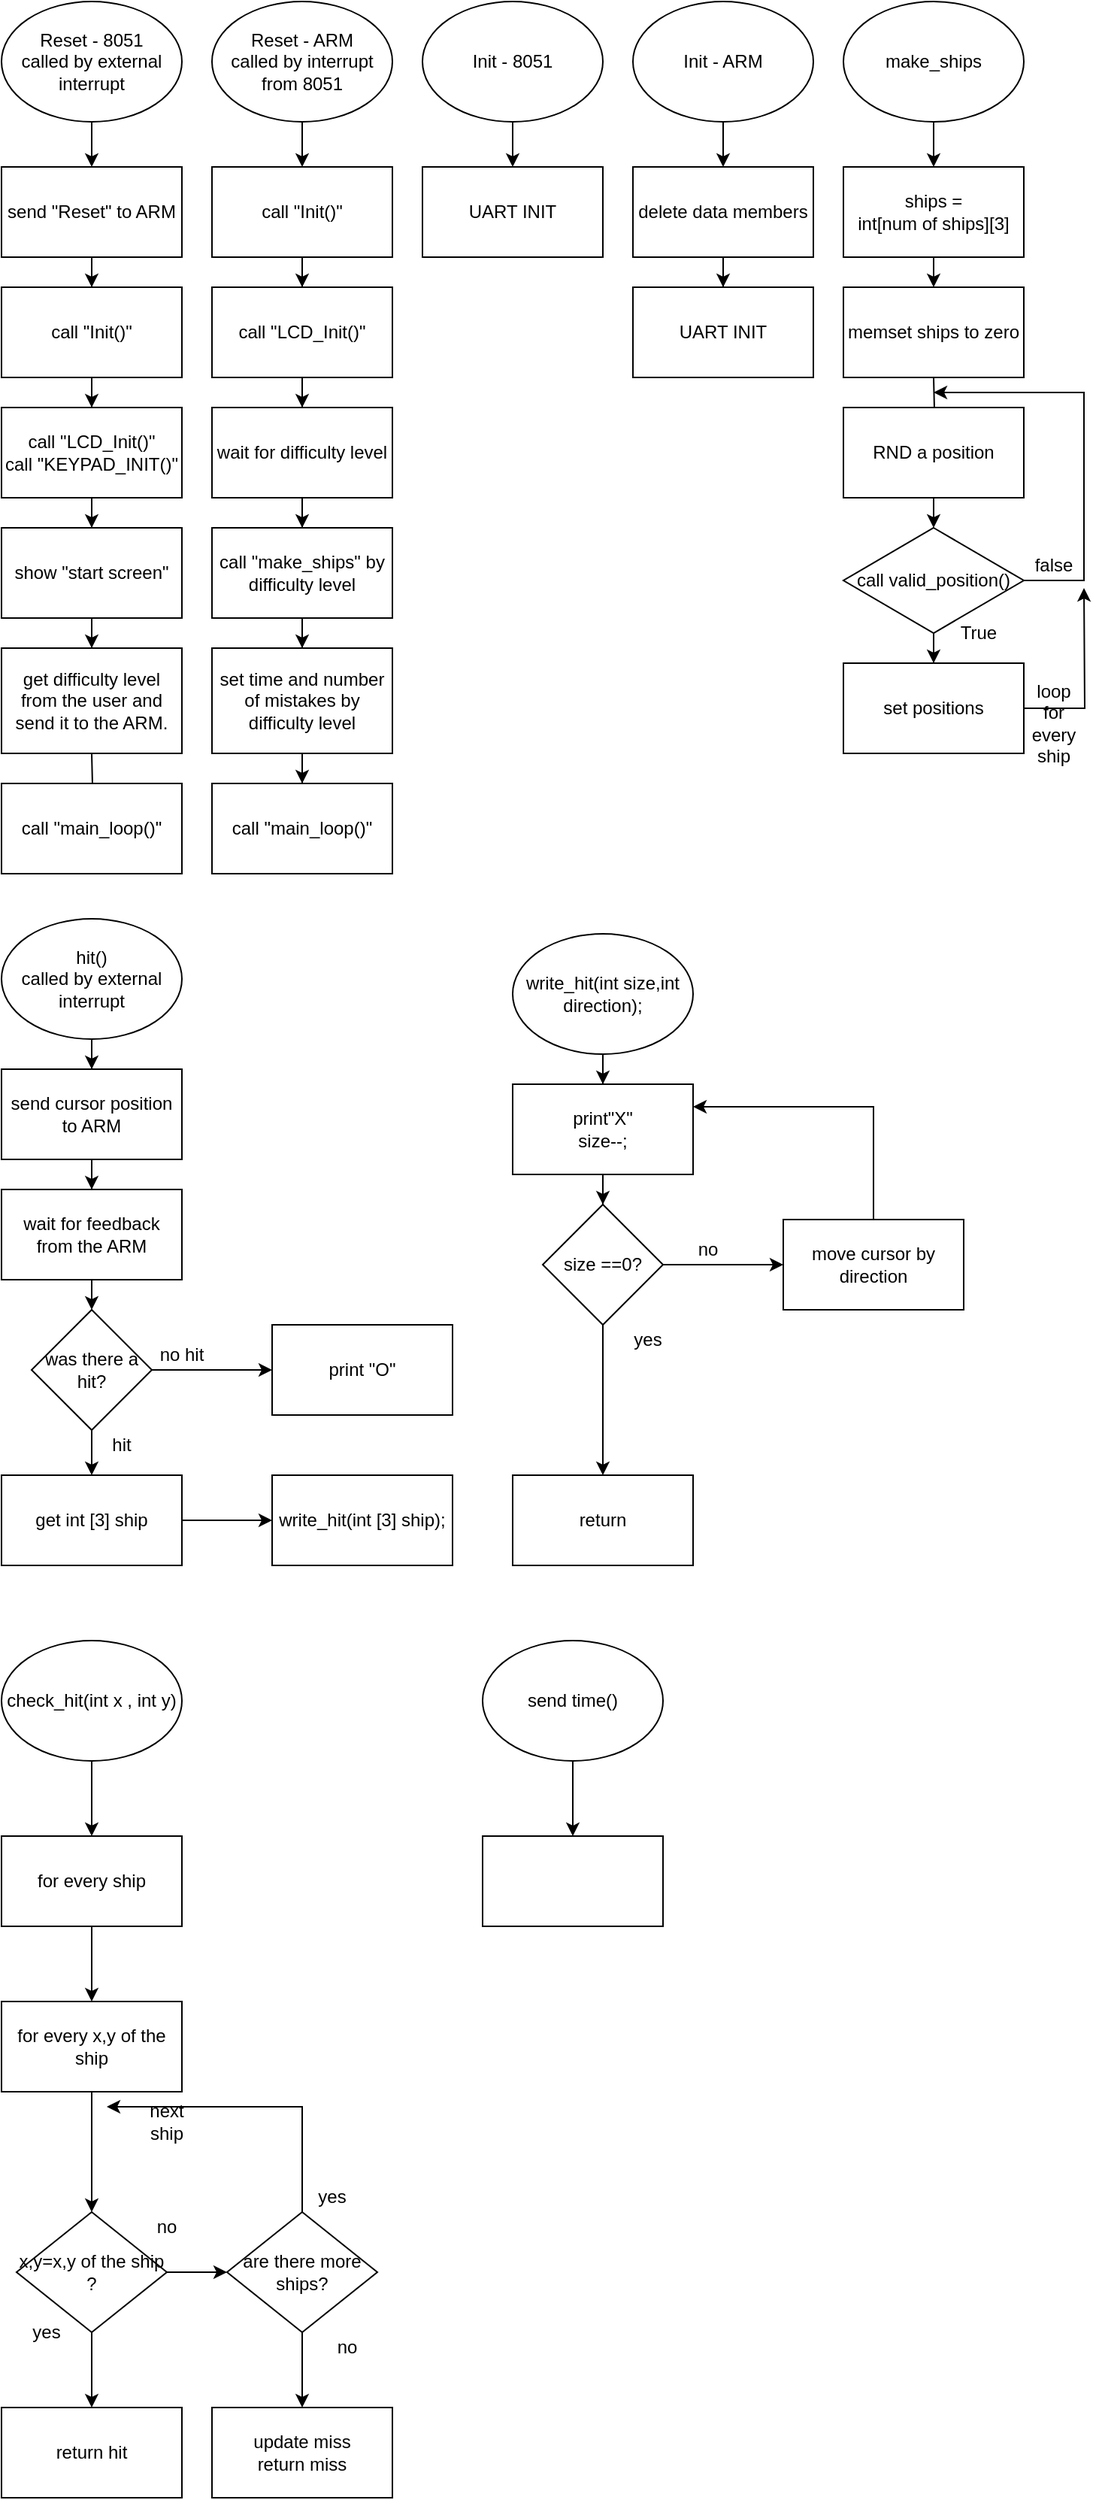 <mxfile version="10.7.7" type="device"><diagram id="xLFcLaR1ktR-1Xepkl2k" name="Page-1"><mxGraphModel dx="849" dy="828" grid="1" gridSize="10" guides="1" tooltips="1" connect="1" arrows="1" fold="1" page="1" pageScale="1" pageWidth="850" pageHeight="1100" math="0" shadow="0"><root><mxCell id="0"/><mxCell id="1" parent="0"/><mxCell id="1iO3eZems2gTbw6EVcsq-3" value="" style="edgeStyle=orthogonalEdgeStyle;rounded=0;orthogonalLoop=1;jettySize=auto;html=1;" edge="1" parent="1" source="1iO3eZems2gTbw6EVcsq-1" target="1iO3eZems2gTbw6EVcsq-2"><mxGeometry relative="1" as="geometry"/></mxCell><mxCell id="1iO3eZems2gTbw6EVcsq-1" value="Reset - 8051&lt;br&gt;called by external interrupt&lt;br&gt;" style="ellipse;whiteSpace=wrap;html=1;" vertex="1" parent="1"><mxGeometry x="20" y="20" width="120" height="80" as="geometry"/></mxCell><mxCell id="1iO3eZems2gTbw6EVcsq-5" value="" style="edgeStyle=orthogonalEdgeStyle;rounded=0;orthogonalLoop=1;jettySize=auto;html=1;" edge="1" parent="1" source="1iO3eZems2gTbw6EVcsq-2" target="1iO3eZems2gTbw6EVcsq-4"><mxGeometry relative="1" as="geometry"/></mxCell><mxCell id="1iO3eZems2gTbw6EVcsq-2" value="send &quot;Reset&quot; to ARM" style="rounded=0;whiteSpace=wrap;html=1;" vertex="1" parent="1"><mxGeometry x="20" y="130" width="120" height="60" as="geometry"/></mxCell><mxCell id="1iO3eZems2gTbw6EVcsq-7" value="" style="edgeStyle=orthogonalEdgeStyle;rounded=0;orthogonalLoop=1;jettySize=auto;html=1;" edge="1" parent="1" source="1iO3eZems2gTbw6EVcsq-4" target="1iO3eZems2gTbw6EVcsq-6"><mxGeometry relative="1" as="geometry"/></mxCell><mxCell id="1iO3eZems2gTbw6EVcsq-4" value="call &quot;Init()&quot;" style="rounded=0;whiteSpace=wrap;html=1;" vertex="1" parent="1"><mxGeometry x="20" y="210" width="120" height="60" as="geometry"/></mxCell><mxCell id="1iO3eZems2gTbw6EVcsq-9" value="" style="edgeStyle=orthogonalEdgeStyle;rounded=0;orthogonalLoop=1;jettySize=auto;html=1;" edge="1" parent="1" source="1iO3eZems2gTbw6EVcsq-6" target="1iO3eZems2gTbw6EVcsq-8"><mxGeometry relative="1" as="geometry"/></mxCell><mxCell id="1iO3eZems2gTbw6EVcsq-6" value="call &quot;LCD_Init()&quot;&lt;br&gt;call &quot;KEYPAD_INIT()&quot;&lt;br&gt;" style="rounded=0;whiteSpace=wrap;html=1;" vertex="1" parent="1"><mxGeometry x="20" y="290" width="120" height="60" as="geometry"/></mxCell><mxCell id="1iO3eZems2gTbw6EVcsq-11" value="" style="edgeStyle=orthogonalEdgeStyle;rounded=0;orthogonalLoop=1;jettySize=auto;html=1;" edge="1" parent="1" source="1iO3eZems2gTbw6EVcsq-8" target="1iO3eZems2gTbw6EVcsq-10"><mxGeometry relative="1" as="geometry"/></mxCell><mxCell id="1iO3eZems2gTbw6EVcsq-8" value="show &quot;start screen&quot;" style="rounded=0;whiteSpace=wrap;html=1;" vertex="1" parent="1"><mxGeometry x="20" y="370" width="120" height="60" as="geometry"/></mxCell><mxCell id="1iO3eZems2gTbw6EVcsq-10" value="get difficulty level from the user and send it to the ARM." style="rounded=0;whiteSpace=wrap;html=1;" vertex="1" parent="1"><mxGeometry x="20" y="450" width="120" height="70" as="geometry"/></mxCell><mxCell id="1iO3eZems2gTbw6EVcsq-15" value="" style="edgeStyle=orthogonalEdgeStyle;rounded=0;orthogonalLoop=1;jettySize=auto;html=1;" edge="1" parent="1" target="1iO3eZems2gTbw6EVcsq-14"><mxGeometry relative="1" as="geometry"><mxPoint x="80" y="520" as="sourcePoint"/></mxGeometry></mxCell><mxCell id="1iO3eZems2gTbw6EVcsq-14" value="call &quot;main_loop()&quot;&lt;br&gt;" style="rounded=0;whiteSpace=wrap;html=1;" vertex="1" parent="1"><mxGeometry x="20" y="540" width="120" height="60" as="geometry"/></mxCell><mxCell id="1iO3eZems2gTbw6EVcsq-21" value="" style="edgeStyle=orthogonalEdgeStyle;rounded=0;orthogonalLoop=1;jettySize=auto;html=1;" edge="1" parent="1" source="1iO3eZems2gTbw6EVcsq-16" target="1iO3eZems2gTbw6EVcsq-18"><mxGeometry relative="1" as="geometry"/></mxCell><mxCell id="1iO3eZems2gTbw6EVcsq-16" value="Reset - ARM&lt;br&gt;called by interrupt from 8051&lt;br&gt;" style="ellipse;whiteSpace=wrap;html=1;" vertex="1" parent="1"><mxGeometry x="160" y="20" width="120" height="80" as="geometry"/></mxCell><mxCell id="1iO3eZems2gTbw6EVcsq-17" value="" style="edgeStyle=orthogonalEdgeStyle;rounded=0;orthogonalLoop=1;jettySize=auto;html=1;" edge="1" parent="1" source="1iO3eZems2gTbw6EVcsq-18" target="1iO3eZems2gTbw6EVcsq-20"><mxGeometry relative="1" as="geometry"/></mxCell><mxCell id="1iO3eZems2gTbw6EVcsq-18" value="call &quot;Init()&quot;" style="rounded=0;whiteSpace=wrap;html=1;" vertex="1" parent="1"><mxGeometry x="160" y="130" width="120" height="60" as="geometry"/></mxCell><mxCell id="1iO3eZems2gTbw6EVcsq-23" value="" style="edgeStyle=orthogonalEdgeStyle;rounded=0;orthogonalLoop=1;jettySize=auto;html=1;" edge="1" parent="1" source="1iO3eZems2gTbw6EVcsq-20" target="1iO3eZems2gTbw6EVcsq-22"><mxGeometry relative="1" as="geometry"/></mxCell><mxCell id="1iO3eZems2gTbw6EVcsq-20" value="call &quot;LCD_Init()&quot;&lt;br&gt;" style="rounded=0;whiteSpace=wrap;html=1;" vertex="1" parent="1"><mxGeometry x="160" y="210" width="120" height="60" as="geometry"/></mxCell><mxCell id="1iO3eZems2gTbw6EVcsq-25" value="" style="edgeStyle=orthogonalEdgeStyle;rounded=0;orthogonalLoop=1;jettySize=auto;html=1;" edge="1" parent="1" source="1iO3eZems2gTbw6EVcsq-22" target="1iO3eZems2gTbw6EVcsq-24"><mxGeometry relative="1" as="geometry"/></mxCell><mxCell id="1iO3eZems2gTbw6EVcsq-22" value="wait for difficulty level" style="rounded=0;whiteSpace=wrap;html=1;" vertex="1" parent="1"><mxGeometry x="160" y="290" width="120" height="60" as="geometry"/></mxCell><mxCell id="1iO3eZems2gTbw6EVcsq-27" value="" style="edgeStyle=orthogonalEdgeStyle;rounded=0;orthogonalLoop=1;jettySize=auto;html=1;" edge="1" parent="1" source="1iO3eZems2gTbw6EVcsq-24" target="1iO3eZems2gTbw6EVcsq-26"><mxGeometry relative="1" as="geometry"/></mxCell><mxCell id="1iO3eZems2gTbw6EVcsq-24" value="call &quot;make_ships&quot; by difficulty level" style="rounded=0;whiteSpace=wrap;html=1;" vertex="1" parent="1"><mxGeometry x="160" y="370" width="120" height="60" as="geometry"/></mxCell><mxCell id="1iO3eZems2gTbw6EVcsq-29" value="" style="edgeStyle=orthogonalEdgeStyle;rounded=0;orthogonalLoop=1;jettySize=auto;html=1;" edge="1" parent="1" source="1iO3eZems2gTbw6EVcsq-26" target="1iO3eZems2gTbw6EVcsq-28"><mxGeometry relative="1" as="geometry"/></mxCell><mxCell id="1iO3eZems2gTbw6EVcsq-26" value="set time and number of mistakes by difficulty level" style="rounded=0;whiteSpace=wrap;html=1;" vertex="1" parent="1"><mxGeometry x="160" y="450" width="120" height="70" as="geometry"/></mxCell><mxCell id="1iO3eZems2gTbw6EVcsq-28" value="call &quot;main_loop()&quot;" style="rounded=0;whiteSpace=wrap;html=1;" vertex="1" parent="1"><mxGeometry x="160" y="540" width="120" height="60" as="geometry"/></mxCell><mxCell id="1iO3eZems2gTbw6EVcsq-32" value="" style="edgeStyle=orthogonalEdgeStyle;rounded=0;orthogonalLoop=1;jettySize=auto;html=1;" edge="1" parent="1" source="1iO3eZems2gTbw6EVcsq-30" target="1iO3eZems2gTbw6EVcsq-31"><mxGeometry relative="1" as="geometry"/></mxCell><mxCell id="1iO3eZems2gTbw6EVcsq-30" value="Init - 8051" style="ellipse;whiteSpace=wrap;html=1;" vertex="1" parent="1"><mxGeometry x="300" y="20" width="120" height="80" as="geometry"/></mxCell><mxCell id="1iO3eZems2gTbw6EVcsq-31" value="UART INIT" style="rounded=0;whiteSpace=wrap;html=1;" vertex="1" parent="1"><mxGeometry x="300" y="130" width="120" height="60" as="geometry"/></mxCell><mxCell id="1iO3eZems2gTbw6EVcsq-33" value="" style="edgeStyle=orthogonalEdgeStyle;rounded=0;orthogonalLoop=1;jettySize=auto;html=1;" edge="1" parent="1" source="1iO3eZems2gTbw6EVcsq-34" target="1iO3eZems2gTbw6EVcsq-35"><mxGeometry relative="1" as="geometry"/></mxCell><mxCell id="1iO3eZems2gTbw6EVcsq-34" value="Init - ARM" style="ellipse;whiteSpace=wrap;html=1;" vertex="1" parent="1"><mxGeometry x="440" y="20" width="120" height="80" as="geometry"/></mxCell><mxCell id="1iO3eZems2gTbw6EVcsq-37" value="" style="edgeStyle=orthogonalEdgeStyle;rounded=0;orthogonalLoop=1;jettySize=auto;html=1;" edge="1" parent="1" source="1iO3eZems2gTbw6EVcsq-35" target="1iO3eZems2gTbw6EVcsq-36"><mxGeometry relative="1" as="geometry"/></mxCell><mxCell id="1iO3eZems2gTbw6EVcsq-35" value="delete data members" style="rounded=0;whiteSpace=wrap;html=1;" vertex="1" parent="1"><mxGeometry x="440" y="130" width="120" height="60" as="geometry"/></mxCell><mxCell id="1iO3eZems2gTbw6EVcsq-36" value="UART INIT" style="rounded=0;whiteSpace=wrap;html=1;" vertex="1" parent="1"><mxGeometry x="440" y="210" width="120" height="60" as="geometry"/></mxCell><mxCell id="1iO3eZems2gTbw6EVcsq-40" value="" style="edgeStyle=orthogonalEdgeStyle;rounded=0;orthogonalLoop=1;jettySize=auto;html=1;" edge="1" parent="1" source="1iO3eZems2gTbw6EVcsq-38" target="1iO3eZems2gTbw6EVcsq-39"><mxGeometry relative="1" as="geometry"/></mxCell><mxCell id="1iO3eZems2gTbw6EVcsq-38" value="make_ships" style="ellipse;whiteSpace=wrap;html=1;" vertex="1" parent="1"><mxGeometry x="580" y="20" width="120" height="80" as="geometry"/></mxCell><mxCell id="1iO3eZems2gTbw6EVcsq-42" value="" style="edgeStyle=orthogonalEdgeStyle;rounded=0;orthogonalLoop=1;jettySize=auto;html=1;" edge="1" parent="1" source="1iO3eZems2gTbw6EVcsq-39"><mxGeometry relative="1" as="geometry"><mxPoint x="640" y="210" as="targetPoint"/></mxGeometry></mxCell><mxCell id="1iO3eZems2gTbw6EVcsq-39" value="ships = &lt;br&gt;int[num of ships][3]" style="rounded=0;whiteSpace=wrap;html=1;" vertex="1" parent="1"><mxGeometry x="580" y="130" width="120" height="60" as="geometry"/></mxCell><mxCell id="1iO3eZems2gTbw6EVcsq-43" value="memset ships to zero" style="rounded=0;whiteSpace=wrap;html=1;" vertex="1" parent="1"><mxGeometry x="580" y="210" width="120" height="60" as="geometry"/></mxCell><mxCell id="1iO3eZems2gTbw6EVcsq-47" value="" style="edgeStyle=orthogonalEdgeStyle;rounded=0;orthogonalLoop=1;jettySize=auto;html=1;" edge="1" parent="1" target="1iO3eZems2gTbw6EVcsq-46"><mxGeometry relative="1" as="geometry"><mxPoint x="640" y="270" as="sourcePoint"/></mxGeometry></mxCell><mxCell id="1iO3eZems2gTbw6EVcsq-49" value="" style="edgeStyle=orthogonalEdgeStyle;rounded=0;orthogonalLoop=1;jettySize=auto;html=1;" edge="1" parent="1" source="1iO3eZems2gTbw6EVcsq-46"><mxGeometry relative="1" as="geometry"><mxPoint x="640" y="370" as="targetPoint"/></mxGeometry></mxCell><mxCell id="1iO3eZems2gTbw6EVcsq-46" value="RND a position" style="rounded=0;whiteSpace=wrap;html=1;" vertex="1" parent="1"><mxGeometry x="580" y="290" width="120" height="60" as="geometry"/></mxCell><mxCell id="1iO3eZems2gTbw6EVcsq-54" style="edgeStyle=orthogonalEdgeStyle;rounded=0;orthogonalLoop=1;jettySize=auto;html=1;exitX=1;exitY=0.5;exitDx=0;exitDy=0;" edge="1" parent="1" source="1iO3eZems2gTbw6EVcsq-52"><mxGeometry relative="1" as="geometry"><mxPoint x="640" y="280" as="targetPoint"/><Array as="points"><mxPoint x="740" y="405"/><mxPoint x="740" y="280"/></Array></mxGeometry></mxCell><mxCell id="1iO3eZems2gTbw6EVcsq-57" value="" style="edgeStyle=orthogonalEdgeStyle;rounded=0;orthogonalLoop=1;jettySize=auto;html=1;" edge="1" parent="1" source="1iO3eZems2gTbw6EVcsq-52" target="1iO3eZems2gTbw6EVcsq-56"><mxGeometry relative="1" as="geometry"/></mxCell><mxCell id="1iO3eZems2gTbw6EVcsq-52" value="&lt;span&gt;call valid_position()&lt;/span&gt;" style="rhombus;whiteSpace=wrap;html=1;" vertex="1" parent="1"><mxGeometry x="580" y="370" width="120" height="70" as="geometry"/></mxCell><mxCell id="1iO3eZems2gTbw6EVcsq-55" value="false" style="text;html=1;strokeColor=none;fillColor=none;align=center;verticalAlign=middle;whiteSpace=wrap;rounded=0;" vertex="1" parent="1"><mxGeometry x="700" y="385" width="40" height="20" as="geometry"/></mxCell><mxCell id="1iO3eZems2gTbw6EVcsq-59" style="edgeStyle=orthogonalEdgeStyle;rounded=0;orthogonalLoop=1;jettySize=auto;html=1;" edge="1" parent="1" source="1iO3eZems2gTbw6EVcsq-56"><mxGeometry relative="1" as="geometry"><mxPoint x="740" y="410" as="targetPoint"/></mxGeometry></mxCell><mxCell id="1iO3eZems2gTbw6EVcsq-56" value="set positions" style="rounded=0;whiteSpace=wrap;html=1;" vertex="1" parent="1"><mxGeometry x="580" y="460" width="120" height="60" as="geometry"/></mxCell><mxCell id="1iO3eZems2gTbw6EVcsq-58" value="True" style="text;html=1;strokeColor=none;fillColor=none;align=center;verticalAlign=middle;whiteSpace=wrap;rounded=0;" vertex="1" parent="1"><mxGeometry x="650" y="430" width="40" height="20" as="geometry"/></mxCell><mxCell id="1iO3eZems2gTbw6EVcsq-60" value="loop for every ship" style="text;html=1;strokeColor=none;fillColor=none;align=center;verticalAlign=middle;whiteSpace=wrap;rounded=0;" vertex="1" parent="1"><mxGeometry x="700" y="490" width="40" height="20" as="geometry"/></mxCell><mxCell id="1iO3eZems2gTbw6EVcsq-67" value="" style="edgeStyle=orthogonalEdgeStyle;rounded=0;orthogonalLoop=1;jettySize=auto;html=1;" edge="1" parent="1" source="1iO3eZems2gTbw6EVcsq-64" target="1iO3eZems2gTbw6EVcsq-66"><mxGeometry relative="1" as="geometry"/></mxCell><mxCell id="1iO3eZems2gTbw6EVcsq-64" value="hit()&lt;br&gt;called by external interrupt&lt;br&gt;" style="ellipse;whiteSpace=wrap;html=1;" vertex="1" parent="1"><mxGeometry x="20" y="630" width="120" height="80" as="geometry"/></mxCell><mxCell id="1iO3eZems2gTbw6EVcsq-69" value="" style="edgeStyle=orthogonalEdgeStyle;rounded=0;orthogonalLoop=1;jettySize=auto;html=1;" edge="1" parent="1" source="1iO3eZems2gTbw6EVcsq-66" target="1iO3eZems2gTbw6EVcsq-68"><mxGeometry relative="1" as="geometry"/></mxCell><mxCell id="1iO3eZems2gTbw6EVcsq-66" value="send cursor position to ARM" style="rounded=0;whiteSpace=wrap;html=1;" vertex="1" parent="1"><mxGeometry x="20" y="730" width="120" height="60" as="geometry"/></mxCell><mxCell id="1iO3eZems2gTbw6EVcsq-71" value="" style="edgeStyle=orthogonalEdgeStyle;rounded=0;orthogonalLoop=1;jettySize=auto;html=1;" edge="1" parent="1" source="1iO3eZems2gTbw6EVcsq-68"><mxGeometry relative="1" as="geometry"><mxPoint x="80" y="890" as="targetPoint"/></mxGeometry></mxCell><mxCell id="1iO3eZems2gTbw6EVcsq-68" value="wait for feedback from the ARM" style="rounded=0;whiteSpace=wrap;html=1;" vertex="1" parent="1"><mxGeometry x="20" y="810" width="120" height="60" as="geometry"/></mxCell><mxCell id="1iO3eZems2gTbw6EVcsq-75" style="edgeStyle=orthogonalEdgeStyle;rounded=0;orthogonalLoop=1;jettySize=auto;html=1;exitX=1;exitY=0.5;exitDx=0;exitDy=0;" edge="1" parent="1" source="1iO3eZems2gTbw6EVcsq-72"><mxGeometry relative="1" as="geometry"><mxPoint x="200" y="930" as="targetPoint"/></mxGeometry></mxCell><mxCell id="1iO3eZems2gTbw6EVcsq-137" value="" style="edgeStyle=orthogonalEdgeStyle;rounded=0;orthogonalLoop=1;jettySize=auto;html=1;" edge="1" parent="1" source="1iO3eZems2gTbw6EVcsq-72" target="1iO3eZems2gTbw6EVcsq-135"><mxGeometry relative="1" as="geometry"/></mxCell><mxCell id="1iO3eZems2gTbw6EVcsq-72" value="was there a hit?" style="rhombus;whiteSpace=wrap;html=1;" vertex="1" parent="1"><mxGeometry x="40" y="890" width="80" height="80" as="geometry"/></mxCell><mxCell id="1iO3eZems2gTbw6EVcsq-74" value="no hit" style="text;html=1;strokeColor=none;fillColor=none;align=center;verticalAlign=middle;whiteSpace=wrap;rounded=0;" vertex="1" parent="1"><mxGeometry x="120" y="910" width="40" height="20" as="geometry"/></mxCell><mxCell id="1iO3eZems2gTbw6EVcsq-76" value="print &quot;O&quot;" style="rounded=0;whiteSpace=wrap;html=1;" vertex="1" parent="1"><mxGeometry x="200" y="900" width="120" height="60" as="geometry"/></mxCell><mxCell id="1iO3eZems2gTbw6EVcsq-79" value="write_hit(int [3] ship);" style="rounded=0;whiteSpace=wrap;html=1;" vertex="1" parent="1"><mxGeometry x="200" y="1000" width="120" height="60" as="geometry"/></mxCell><mxCell id="1iO3eZems2gTbw6EVcsq-80" value="hit" style="text;html=1;strokeColor=none;fillColor=none;align=center;verticalAlign=middle;whiteSpace=wrap;rounded=0;" vertex="1" parent="1"><mxGeometry x="80" y="970" width="40" height="20" as="geometry"/></mxCell><mxCell id="1iO3eZems2gTbw6EVcsq-86" value="" style="edgeStyle=orthogonalEdgeStyle;rounded=0;orthogonalLoop=1;jettySize=auto;html=1;" edge="1" parent="1" source="1iO3eZems2gTbw6EVcsq-84" target="1iO3eZems2gTbw6EVcsq-85"><mxGeometry relative="1" as="geometry"/></mxCell><mxCell id="1iO3eZems2gTbw6EVcsq-84" value="&lt;span&gt;write_hit(int size,int direction);&lt;/span&gt;" style="ellipse;whiteSpace=wrap;html=1;" vertex="1" parent="1"><mxGeometry x="360" y="640" width="120" height="80" as="geometry"/></mxCell><mxCell id="1iO3eZems2gTbw6EVcsq-93" value="" style="edgeStyle=orthogonalEdgeStyle;rounded=0;orthogonalLoop=1;jettySize=auto;html=1;" edge="1" parent="1" source="1iO3eZems2gTbw6EVcsq-85" target="1iO3eZems2gTbw6EVcsq-92"><mxGeometry relative="1" as="geometry"/></mxCell><mxCell id="1iO3eZems2gTbw6EVcsq-85" value="print&quot;X&quot;&lt;br&gt;size--;&lt;br&gt;" style="rounded=0;whiteSpace=wrap;html=1;" vertex="1" parent="1"><mxGeometry x="360" y="740" width="120" height="60" as="geometry"/></mxCell><mxCell id="1iO3eZems2gTbw6EVcsq-95" value="" style="edgeStyle=orthogonalEdgeStyle;rounded=0;orthogonalLoop=1;jettySize=auto;html=1;" edge="1" parent="1" source="1iO3eZems2gTbw6EVcsq-92"><mxGeometry relative="1" as="geometry"><mxPoint x="540" y="860" as="targetPoint"/></mxGeometry></mxCell><mxCell id="1iO3eZems2gTbw6EVcsq-99" value="" style="edgeStyle=orthogonalEdgeStyle;rounded=0;orthogonalLoop=1;jettySize=auto;html=1;entryX=0.5;entryY=0;entryDx=0;entryDy=0;" edge="1" parent="1" source="1iO3eZems2gTbw6EVcsq-92" target="1iO3eZems2gTbw6EVcsq-100"><mxGeometry relative="1" as="geometry"><mxPoint x="420" y="980" as="targetPoint"/></mxGeometry></mxCell><mxCell id="1iO3eZems2gTbw6EVcsq-92" value="size ==0?" style="rhombus;whiteSpace=wrap;html=1;" vertex="1" parent="1"><mxGeometry x="380" y="820" width="80" height="80" as="geometry"/></mxCell><mxCell id="1iO3eZems2gTbw6EVcsq-97" style="edgeStyle=orthogonalEdgeStyle;rounded=0;orthogonalLoop=1;jettySize=auto;html=1;entryX=1;entryY=0.25;entryDx=0;entryDy=0;" edge="1" parent="1" source="1iO3eZems2gTbw6EVcsq-96" target="1iO3eZems2gTbw6EVcsq-85"><mxGeometry relative="1" as="geometry"><mxPoint x="550" y="750" as="targetPoint"/><Array as="points"><mxPoint x="600" y="755"/></Array></mxGeometry></mxCell><mxCell id="1iO3eZems2gTbw6EVcsq-96" value="move cursor by direction" style="rounded=0;whiteSpace=wrap;html=1;" vertex="1" parent="1"><mxGeometry x="540" y="830" width="120" height="60" as="geometry"/></mxCell><mxCell id="1iO3eZems2gTbw6EVcsq-100" value="return" style="rounded=0;whiteSpace=wrap;html=1;" vertex="1" parent="1"><mxGeometry x="360" y="1000" width="120" height="60" as="geometry"/></mxCell><mxCell id="1iO3eZems2gTbw6EVcsq-101" value="no" style="text;html=1;strokeColor=none;fillColor=none;align=center;verticalAlign=middle;whiteSpace=wrap;rounded=0;" vertex="1" parent="1"><mxGeometry x="470" y="840" width="40" height="20" as="geometry"/></mxCell><mxCell id="1iO3eZems2gTbw6EVcsq-102" value="yes" style="text;html=1;strokeColor=none;fillColor=none;align=center;verticalAlign=middle;whiteSpace=wrap;rounded=0;" vertex="1" parent="1"><mxGeometry x="430" y="900" width="40" height="20" as="geometry"/></mxCell><mxCell id="1iO3eZems2gTbw6EVcsq-105" value="" style="edgeStyle=orthogonalEdgeStyle;rounded=0;orthogonalLoop=1;jettySize=auto;html=1;" edge="1" parent="1" source="1iO3eZems2gTbw6EVcsq-103"><mxGeometry relative="1" as="geometry"><mxPoint x="80" y="1240" as="targetPoint"/></mxGeometry></mxCell><mxCell id="1iO3eZems2gTbw6EVcsq-103" value="check_hit(int x , int y)" style="ellipse;whiteSpace=wrap;html=1;" vertex="1" parent="1"><mxGeometry x="20" y="1110" width="120" height="80" as="geometry"/></mxCell><mxCell id="1iO3eZems2gTbw6EVcsq-108" value="" style="edgeStyle=orthogonalEdgeStyle;rounded=0;orthogonalLoop=1;jettySize=auto;html=1;" edge="1" parent="1" source="1iO3eZems2gTbw6EVcsq-106"><mxGeometry relative="1" as="geometry"><mxPoint x="80" y="1350" as="targetPoint"/></mxGeometry></mxCell><mxCell id="1iO3eZems2gTbw6EVcsq-106" value="for every ship" style="rounded=0;whiteSpace=wrap;html=1;" vertex="1" parent="1"><mxGeometry x="20" y="1240" width="120" height="60" as="geometry"/></mxCell><mxCell id="1iO3eZems2gTbw6EVcsq-112" value="" style="edgeStyle=orthogonalEdgeStyle;rounded=0;orthogonalLoop=1;jettySize=auto;html=1;" edge="1" parent="1" source="1iO3eZems2gTbw6EVcsq-110"><mxGeometry relative="1" as="geometry"><mxPoint x="80" y="1490" as="targetPoint"/></mxGeometry></mxCell><mxCell id="1iO3eZems2gTbw6EVcsq-110" value="for every x,y of the ship" style="rounded=0;whiteSpace=wrap;html=1;" vertex="1" parent="1"><mxGeometry x="20" y="1350" width="120" height="60" as="geometry"/></mxCell><mxCell id="1iO3eZems2gTbw6EVcsq-119" style="edgeStyle=orthogonalEdgeStyle;rounded=0;orthogonalLoop=1;jettySize=auto;html=1;exitX=0.5;exitY=1;exitDx=0;exitDy=0;" edge="1" parent="1" source="1iO3eZems2gTbw6EVcsq-113"><mxGeometry relative="1" as="geometry"><mxPoint x="80" y="1620" as="targetPoint"/></mxGeometry></mxCell><mxCell id="1iO3eZems2gTbw6EVcsq-123" style="edgeStyle=orthogonalEdgeStyle;rounded=0;orthogonalLoop=1;jettySize=auto;html=1;entryX=0;entryY=0.5;entryDx=0;entryDy=0;" edge="1" parent="1" source="1iO3eZems2gTbw6EVcsq-113" target="1iO3eZems2gTbw6EVcsq-122"><mxGeometry relative="1" as="geometry"/></mxCell><mxCell id="1iO3eZems2gTbw6EVcsq-113" value="x,y=x,y of the ship ?" style="rhombus;whiteSpace=wrap;html=1;" vertex="1" parent="1"><mxGeometry x="30" y="1490" width="100" height="80" as="geometry"/></mxCell><mxCell id="1iO3eZems2gTbw6EVcsq-121" value="return hit" style="rounded=0;whiteSpace=wrap;html=1;" vertex="1" parent="1"><mxGeometry x="20" y="1620" width="120" height="60" as="geometry"/></mxCell><mxCell id="1iO3eZems2gTbw6EVcsq-128" value="" style="edgeStyle=orthogonalEdgeStyle;rounded=0;orthogonalLoop=1;jettySize=auto;html=1;" edge="1" parent="1" source="1iO3eZems2gTbw6EVcsq-122"><mxGeometry relative="1" as="geometry"><mxPoint x="90" y="1420" as="targetPoint"/><Array as="points"><mxPoint x="220" y="1420"/></Array></mxGeometry></mxCell><mxCell id="1iO3eZems2gTbw6EVcsq-133" value="" style="edgeStyle=orthogonalEdgeStyle;rounded=0;orthogonalLoop=1;jettySize=auto;html=1;" edge="1" parent="1" source="1iO3eZems2gTbw6EVcsq-122" target="1iO3eZems2gTbw6EVcsq-132"><mxGeometry relative="1" as="geometry"/></mxCell><mxCell id="1iO3eZems2gTbw6EVcsq-122" value="are there more ships?" style="rhombus;whiteSpace=wrap;html=1;" vertex="1" parent="1"><mxGeometry x="170" y="1490" width="100" height="80" as="geometry"/></mxCell><mxCell id="1iO3eZems2gTbw6EVcsq-124" value="yes" style="text;html=1;strokeColor=none;fillColor=none;align=center;verticalAlign=middle;whiteSpace=wrap;rounded=0;" vertex="1" parent="1"><mxGeometry x="30" y="1560" width="40" height="20" as="geometry"/></mxCell><mxCell id="1iO3eZems2gTbw6EVcsq-125" value="no" style="text;html=1;strokeColor=none;fillColor=none;align=center;verticalAlign=middle;whiteSpace=wrap;rounded=0;" vertex="1" parent="1"><mxGeometry x="110" y="1490" width="40" height="20" as="geometry"/></mxCell><mxCell id="1iO3eZems2gTbw6EVcsq-126" value="yes" style="text;html=1;strokeColor=none;fillColor=none;align=center;verticalAlign=middle;whiteSpace=wrap;rounded=0;" vertex="1" parent="1"><mxGeometry x="220" y="1470" width="40" height="20" as="geometry"/></mxCell><mxCell id="1iO3eZems2gTbw6EVcsq-129" value="no" style="text;html=1;strokeColor=none;fillColor=none;align=center;verticalAlign=middle;whiteSpace=wrap;rounded=0;" vertex="1" parent="1"><mxGeometry x="230" y="1570" width="40" height="20" as="geometry"/></mxCell><mxCell id="1iO3eZems2gTbw6EVcsq-132" value="update miss&lt;br&gt;return miss&lt;br&gt;" style="rounded=0;whiteSpace=wrap;html=1;" vertex="1" parent="1"><mxGeometry x="160" y="1620" width="120" height="60" as="geometry"/></mxCell><mxCell id="1iO3eZems2gTbw6EVcsq-134" value="next ship" style="text;html=1;strokeColor=none;fillColor=none;align=center;verticalAlign=middle;whiteSpace=wrap;rounded=0;" vertex="1" parent="1"><mxGeometry x="110" y="1420" width="40" height="20" as="geometry"/></mxCell><mxCell id="1iO3eZems2gTbw6EVcsq-138" value="" style="edgeStyle=orthogonalEdgeStyle;rounded=0;orthogonalLoop=1;jettySize=auto;html=1;" edge="1" parent="1" source="1iO3eZems2gTbw6EVcsq-135" target="1iO3eZems2gTbw6EVcsq-79"><mxGeometry relative="1" as="geometry"/></mxCell><mxCell id="1iO3eZems2gTbw6EVcsq-135" value="get int [3] ship" style="rounded=0;whiteSpace=wrap;html=1;" vertex="1" parent="1"><mxGeometry x="20" y="1000" width="120" height="60" as="geometry"/></mxCell><mxCell id="1iO3eZems2gTbw6EVcsq-144" value="" style="edgeStyle=orthogonalEdgeStyle;rounded=0;orthogonalLoop=1;jettySize=auto;html=1;" edge="1" parent="1" source="1iO3eZems2gTbw6EVcsq-140" target="1iO3eZems2gTbw6EVcsq-143"><mxGeometry relative="1" as="geometry"/></mxCell><mxCell id="1iO3eZems2gTbw6EVcsq-140" value="send time()" style="ellipse;whiteSpace=wrap;html=1;" vertex="1" parent="1"><mxGeometry x="340" y="1110" width="120" height="80" as="geometry"/></mxCell><mxCell id="1iO3eZems2gTbw6EVcsq-143" value="" style="rounded=0;whiteSpace=wrap;html=1;" vertex="1" parent="1"><mxGeometry x="340" y="1240" width="120" height="60" as="geometry"/></mxCell></root></mxGraphModel></diagram></mxfile>
